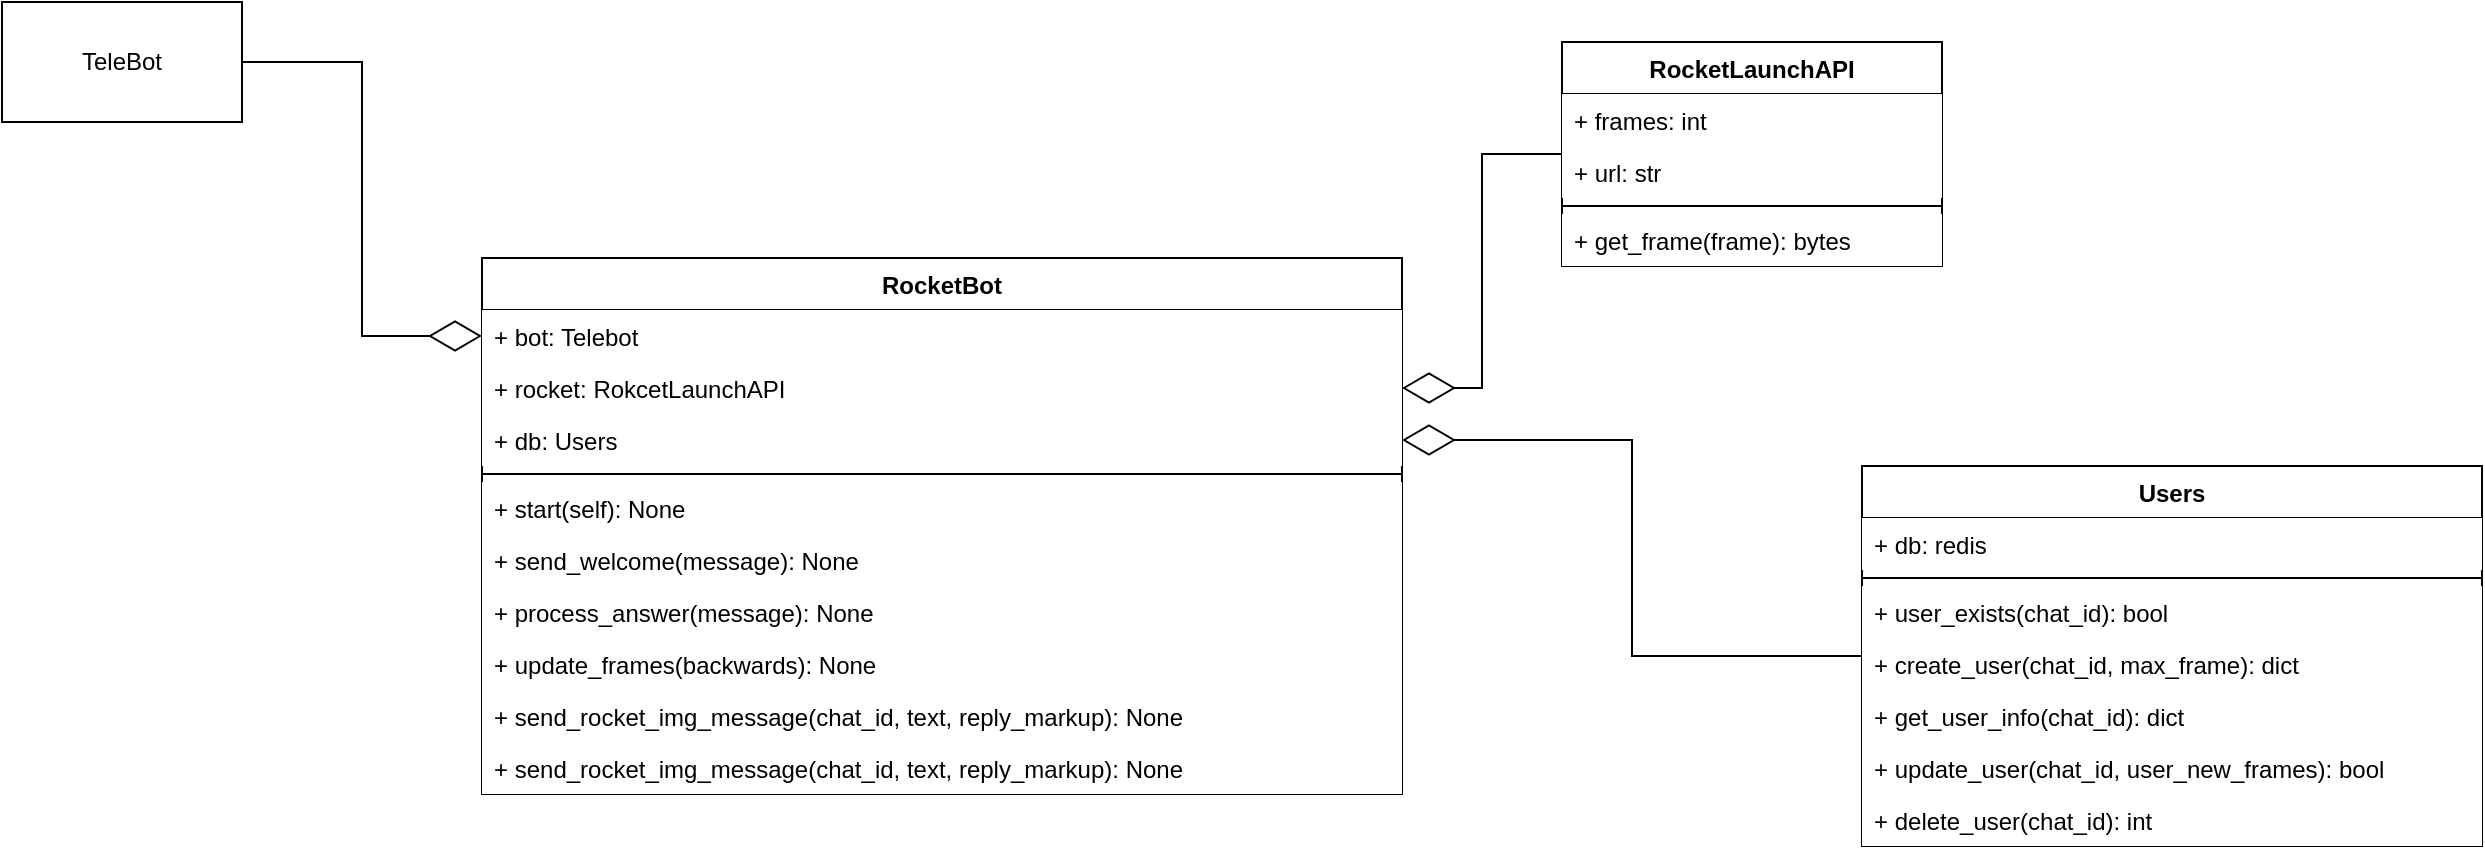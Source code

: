 <mxfile version="20.8.20" type="device"><diagram name="Page-1" id="jFf9z-_6QxEbPt-ILRfv"><mxGraphModel dx="2901" dy="1124" grid="1" gridSize="10" guides="1" tooltips="1" connect="1" arrows="1" fold="1" page="1" pageScale="1" pageWidth="827" pageHeight="1169" math="0" shadow="0"><root><mxCell id="0"/><mxCell id="1" parent="0"/><mxCell id="1LEuAf7wM6svT9eedq6c-2" value="TeleBot" style="rounded=0;whiteSpace=wrap;html=1;" parent="1" vertex="1"><mxGeometry x="-60" y="60" width="120" height="60" as="geometry"/></mxCell><mxCell id="yd1zowxsRrPgFXA519Sj-3" value="Users" style="swimlane;fontStyle=1;align=center;verticalAlign=top;childLayout=stackLayout;horizontal=1;startSize=26;horizontalStack=0;resizeParent=1;resizeParentMax=0;resizeLast=0;collapsible=1;marginBottom=0;" parent="1" vertex="1"><mxGeometry x="870" y="292" width="310" height="190" as="geometry"/></mxCell><mxCell id="yd1zowxsRrPgFXA519Sj-4" value="+ db: redis" style="text;align=left;verticalAlign=top;spacingLeft=4;spacingRight=4;overflow=hidden;rotatable=0;points=[[0,0.5],[1,0.5]];portConstraint=eastwest;fillColor=default;" parent="yd1zowxsRrPgFXA519Sj-3" vertex="1"><mxGeometry y="26" width="310" height="26" as="geometry"/></mxCell><mxCell id="yd1zowxsRrPgFXA519Sj-5" value="" style="line;strokeWidth=1;fillColor=none;align=left;verticalAlign=middle;spacingTop=-1;spacingLeft=3;spacingRight=3;rotatable=0;labelPosition=right;points=[];portConstraint=eastwest;strokeColor=inherit;" parent="yd1zowxsRrPgFXA519Sj-3" vertex="1"><mxGeometry y="52" width="310" height="8" as="geometry"/></mxCell><mxCell id="yd1zowxsRrPgFXA519Sj-6" value="+ user_exists(chat_id): bool" style="text;strokeColor=none;fillColor=default;align=left;verticalAlign=top;spacingLeft=4;spacingRight=4;overflow=hidden;rotatable=0;points=[[0,0.5],[1,0.5]];portConstraint=eastwest;" parent="yd1zowxsRrPgFXA519Sj-3" vertex="1"><mxGeometry y="60" width="310" height="26" as="geometry"/></mxCell><mxCell id="yd1zowxsRrPgFXA519Sj-7" value="+ create_user(chat_id, max_frame): dict" style="text;strokeColor=none;fillColor=default;align=left;verticalAlign=top;spacingLeft=4;spacingRight=4;overflow=hidden;rotatable=0;points=[[0,0.5],[1,0.5]];portConstraint=eastwest;" parent="yd1zowxsRrPgFXA519Sj-3" vertex="1"><mxGeometry y="86" width="310" height="26" as="geometry"/></mxCell><mxCell id="tL3_vP7qkkq4uFlTdVwd-2" value="+ get_user_info(chat_id): dict" style="text;strokeColor=none;fillColor=default;align=left;verticalAlign=top;spacingLeft=4;spacingRight=4;overflow=hidden;rotatable=0;points=[[0,0.5],[1,0.5]];portConstraint=eastwest;" vertex="1" parent="yd1zowxsRrPgFXA519Sj-3"><mxGeometry y="112" width="310" height="26" as="geometry"/></mxCell><mxCell id="yd1zowxsRrPgFXA519Sj-32" value="+ update_user(chat_id, user_new_frames): bool" style="text;strokeColor=none;fillColor=default;align=left;verticalAlign=top;spacingLeft=4;spacingRight=4;overflow=hidden;rotatable=0;points=[[0,0.5],[1,0.5]];portConstraint=eastwest;" parent="yd1zowxsRrPgFXA519Sj-3" vertex="1"><mxGeometry y="138" width="310" height="26" as="geometry"/></mxCell><mxCell id="tL3_vP7qkkq4uFlTdVwd-3" value="+ delete_user(chat_id): int" style="text;strokeColor=none;fillColor=default;align=left;verticalAlign=top;spacingLeft=4;spacingRight=4;overflow=hidden;rotatable=0;points=[[0,0.5],[1,0.5]];portConstraint=eastwest;" vertex="1" parent="yd1zowxsRrPgFXA519Sj-3"><mxGeometry y="164" width="310" height="26" as="geometry"/></mxCell><mxCell id="yd1zowxsRrPgFXA519Sj-9" value="RocketBot" style="swimlane;fontStyle=1;align=center;verticalAlign=top;childLayout=stackLayout;horizontal=1;startSize=26;horizontalStack=0;resizeParent=1;resizeParentMax=0;resizeLast=0;collapsible=1;marginBottom=0;" parent="1" vertex="1"><mxGeometry x="180" y="188" width="460" height="268" as="geometry"/></mxCell><mxCell id="yd1zowxsRrPgFXA519Sj-14" value="+ bot: Telebot" style="text;align=left;verticalAlign=top;spacingLeft=4;spacingRight=4;overflow=hidden;rotatable=0;points=[[0,0.5],[1,0.5]];portConstraint=eastwest;fillColor=default;" parent="yd1zowxsRrPgFXA519Sj-9" vertex="1"><mxGeometry y="26" width="460" height="26" as="geometry"/></mxCell><mxCell id="yd1zowxsRrPgFXA519Sj-15" value="+ rocket: RokcetLaunchAPI" style="text;align=left;verticalAlign=top;spacingLeft=4;spacingRight=4;overflow=hidden;rotatable=0;points=[[0,0.5],[1,0.5]];portConstraint=eastwest;fillColor=default;" parent="yd1zowxsRrPgFXA519Sj-9" vertex="1"><mxGeometry y="52" width="460" height="26" as="geometry"/></mxCell><mxCell id="yd1zowxsRrPgFXA519Sj-26" value="+ db: Users" style="text;align=left;verticalAlign=top;spacingLeft=4;spacingRight=4;overflow=hidden;rotatable=0;points=[[0,0.5],[1,0.5]];portConstraint=eastwest;fillColor=default;" parent="yd1zowxsRrPgFXA519Sj-9" vertex="1"><mxGeometry y="78" width="460" height="26" as="geometry"/></mxCell><mxCell id="yd1zowxsRrPgFXA519Sj-11" value="" style="line;strokeWidth=1;fillColor=none;align=left;verticalAlign=middle;spacingTop=-1;spacingLeft=3;spacingRight=3;rotatable=0;labelPosition=right;points=[];portConstraint=eastwest;strokeColor=inherit;" parent="yd1zowxsRrPgFXA519Sj-9" vertex="1"><mxGeometry y="104" width="460" height="8" as="geometry"/></mxCell><mxCell id="yd1zowxsRrPgFXA519Sj-12" value="+ start(self): None" style="text;strokeColor=none;fillColor=default;align=left;verticalAlign=top;spacingLeft=4;spacingRight=4;overflow=hidden;rotatable=0;points=[[0,0.5],[1,0.5]];portConstraint=eastwest;" parent="yd1zowxsRrPgFXA519Sj-9" vertex="1"><mxGeometry y="112" width="460" height="26" as="geometry"/></mxCell><mxCell id="yd1zowxsRrPgFXA519Sj-28" value="+ send_welcome(message): None" style="text;strokeColor=none;fillColor=default;align=left;verticalAlign=top;spacingLeft=4;spacingRight=4;overflow=hidden;rotatable=0;points=[[0,0.5],[1,0.5]];portConstraint=eastwest;" parent="yd1zowxsRrPgFXA519Sj-9" vertex="1"><mxGeometry y="138" width="460" height="26" as="geometry"/></mxCell><mxCell id="yd1zowxsRrPgFXA519Sj-29" value="+ process_answer(message): None" style="text;strokeColor=none;fillColor=default;align=left;verticalAlign=top;spacingLeft=4;spacingRight=4;overflow=hidden;rotatable=0;points=[[0,0.5],[1,0.5]];portConstraint=eastwest;" parent="yd1zowxsRrPgFXA519Sj-9" vertex="1"><mxGeometry y="164" width="460" height="26" as="geometry"/></mxCell><mxCell id="yd1zowxsRrPgFXA519Sj-30" value="+ update_frames(backwards): None" style="text;strokeColor=none;fillColor=default;align=left;verticalAlign=top;spacingLeft=4;spacingRight=4;overflow=hidden;rotatable=0;points=[[0,0.5],[1,0.5]];portConstraint=eastwest;" parent="yd1zowxsRrPgFXA519Sj-9" vertex="1"><mxGeometry y="190" width="460" height="26" as="geometry"/></mxCell><mxCell id="yd1zowxsRrPgFXA519Sj-31" value="+ send_rocket_img_message(chat_id, text, reply_markup): None" style="text;strokeColor=none;fillColor=default;align=left;verticalAlign=top;spacingLeft=4;spacingRight=4;overflow=hidden;rotatable=0;points=[[0,0.5],[1,0.5]];portConstraint=eastwest;" parent="yd1zowxsRrPgFXA519Sj-9" vertex="1"><mxGeometry y="216" width="460" height="26" as="geometry"/></mxCell><mxCell id="yd1zowxsRrPgFXA519Sj-13" value="+ send_rocket_img_message(chat_id, text, reply_markup): None" style="text;strokeColor=none;fillColor=default;align=left;verticalAlign=top;spacingLeft=4;spacingRight=4;overflow=hidden;rotatable=0;points=[[0,0.5],[1,0.5]];portConstraint=eastwest;" parent="yd1zowxsRrPgFXA519Sj-9" vertex="1"><mxGeometry y="242" width="460" height="26" as="geometry"/></mxCell><mxCell id="yd1zowxsRrPgFXA519Sj-17" value="" style="endArrow=diamondThin;endFill=0;endSize=24;html=1;rounded=0;edgeStyle=elbowEdgeStyle;" parent="1" source="yd1zowxsRrPgFXA519Sj-18" target="yd1zowxsRrPgFXA519Sj-15" edge="1"><mxGeometry width="160" relative="1" as="geometry"><mxPoint x="600" y="360" as="sourcePoint"/><mxPoint x="510" y="480" as="targetPoint"/></mxGeometry></mxCell><mxCell id="yd1zowxsRrPgFXA519Sj-18" value="RocketLaunchAPI" style="swimlane;fontStyle=1;align=center;verticalAlign=top;childLayout=stackLayout;horizontal=1;startSize=26;horizontalStack=0;resizeParent=1;resizeParentMax=0;resizeLast=0;collapsible=1;marginBottom=0;" parent="1" vertex="1"><mxGeometry x="720" y="80" width="190" height="112" as="geometry"/></mxCell><mxCell id="yd1zowxsRrPgFXA519Sj-19" value="+ frames: int" style="text;align=left;verticalAlign=top;spacingLeft=4;spacingRight=4;overflow=hidden;rotatable=0;points=[[0,0.5],[1,0.5]];portConstraint=eastwest;fillColor=default;" parent="yd1zowxsRrPgFXA519Sj-18" vertex="1"><mxGeometry y="26" width="190" height="26" as="geometry"/></mxCell><mxCell id="yd1zowxsRrPgFXA519Sj-24" value="+ url: str" style="text;align=left;verticalAlign=top;spacingLeft=4;spacingRight=4;overflow=hidden;rotatable=0;points=[[0,0.5],[1,0.5]];portConstraint=eastwest;fillColor=default;" parent="yd1zowxsRrPgFXA519Sj-18" vertex="1"><mxGeometry y="52" width="190" height="26" as="geometry"/></mxCell><mxCell id="yd1zowxsRrPgFXA519Sj-20" value="" style="line;strokeWidth=1;fillColor=none;align=left;verticalAlign=middle;spacingTop=-1;spacingLeft=3;spacingRight=3;rotatable=0;labelPosition=right;points=[];portConstraint=eastwest;strokeColor=inherit;" parent="yd1zowxsRrPgFXA519Sj-18" vertex="1"><mxGeometry y="78" width="190" height="8" as="geometry"/></mxCell><mxCell id="yd1zowxsRrPgFXA519Sj-21" value="+ get_frame(frame): bytes" style="text;strokeColor=none;fillColor=default;align=left;verticalAlign=top;spacingLeft=4;spacingRight=4;overflow=hidden;rotatable=0;points=[[0,0.5],[1,0.5]];portConstraint=eastwest;" parent="yd1zowxsRrPgFXA519Sj-18" vertex="1"><mxGeometry y="86" width="190" height="26" as="geometry"/></mxCell><mxCell id="yd1zowxsRrPgFXA519Sj-25" value="" style="endArrow=diamondThin;endFill=0;endSize=24;html=1;rounded=0;edgeStyle=elbowEdgeStyle;" parent="1" source="1LEuAf7wM6svT9eedq6c-2" target="yd1zowxsRrPgFXA519Sj-14" edge="1"><mxGeometry width="160" relative="1" as="geometry"><mxPoint x="750" y="315" as="sourcePoint"/><mxPoint x="530" y="315" as="targetPoint"/></mxGeometry></mxCell><mxCell id="tL3_vP7qkkq4uFlTdVwd-1" value="" style="endArrow=diamondThin;endFill=0;endSize=24;html=1;rounded=0;edgeStyle=elbowEdgeStyle;" edge="1" parent="1" source="yd1zowxsRrPgFXA519Sj-3" target="yd1zowxsRrPgFXA519Sj-26"><mxGeometry width="160" relative="1" as="geometry"><mxPoint x="730" y="146" as="sourcePoint"/><mxPoint x="650" y="263" as="targetPoint"/></mxGeometry></mxCell></root></mxGraphModel></diagram></mxfile>